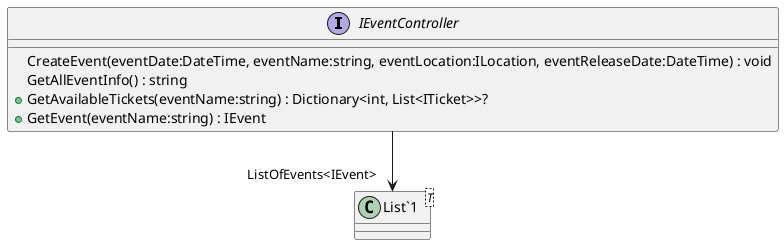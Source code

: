 @startuml
interface IEventController {
    CreateEvent(eventDate:DateTime, eventName:string, eventLocation:ILocation, eventReleaseDate:DateTime) : void
    GetAllEventInfo() : string
    + GetAvailableTickets(eventName:string) : Dictionary<int, List<ITicket>>?
    + GetEvent(eventName:string) : IEvent
}
class "List`1"<T> {
}
IEventController --> "ListOfEvents<IEvent>" "List`1"
@enduml

